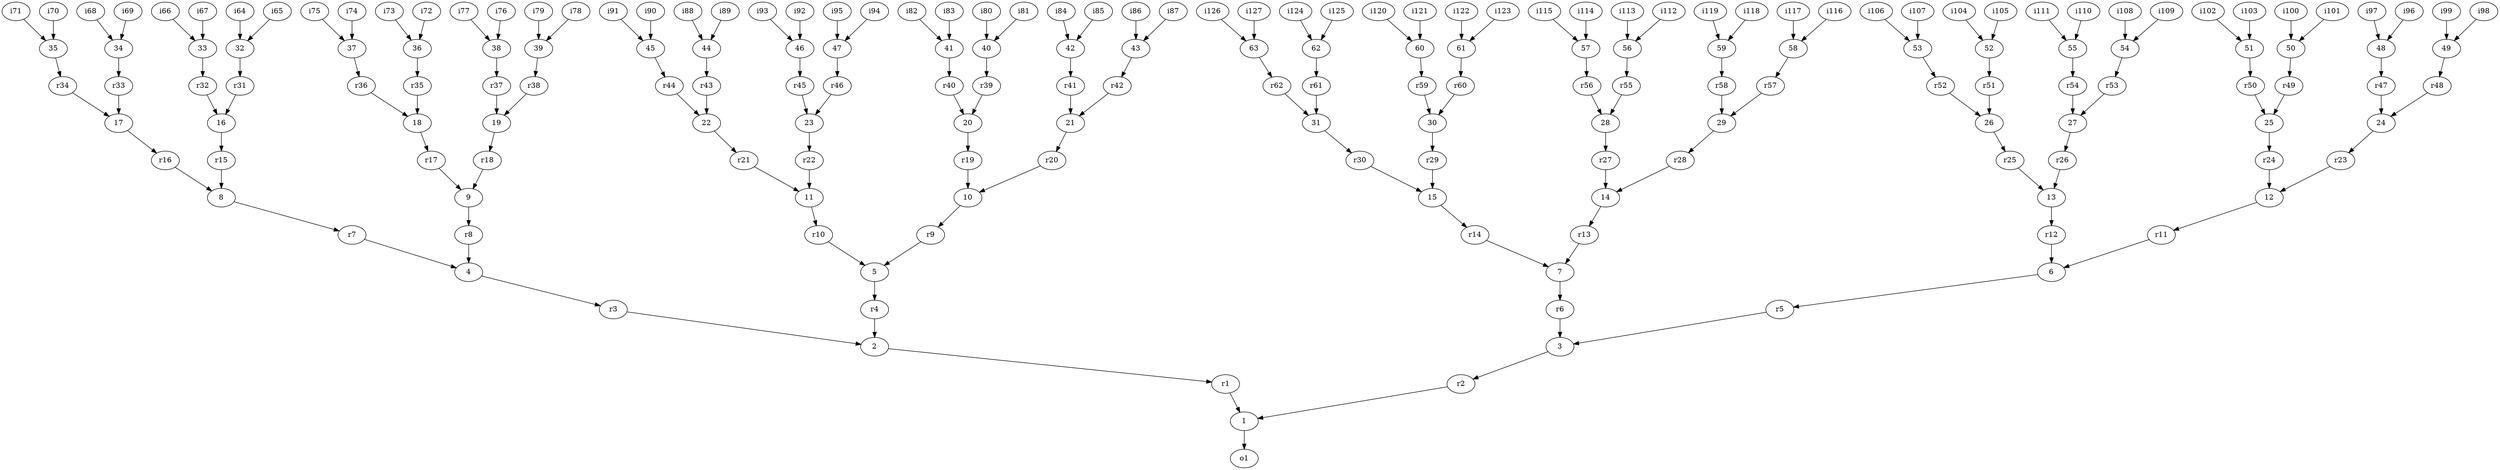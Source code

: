 strict digraph  {
	24 -> r23;
	1 -> o1;
	26 -> r25;
	27 -> r26;
	20 -> r19;
	21 -> r20;
	22 -> r21;
	23 -> r22;
	28 -> r27;
	29 -> r28;
	i88 -> 44;
	i89 -> 44;
	4 -> r3;
	i82 -> 41;
	i83 -> 41;
	i80 -> 40;
	i81 -> 40;
	i86 -> 43;
	i87 -> 43;
	i84 -> 42;
	i85 -> 42;
	r16 -> 8;
	r17 -> 9;
	r14 -> 7;
	r15 -> 8;
	r12 -> 6;
	r13 -> 7;
	r10 -> 5;
	r11 -> 6;
	r18 -> 9;
	r19 -> 10;
	i77 -> 38;
	i76 -> 38;
	i75 -> 37;
	i74 -> 37;
	i73 -> 36;
	i72 -> 36;
	i71 -> 35;
	i70 -> 35;
	i79 -> 39;
	i78 -> 39;
	60 -> r59;
	59 -> r58;
	58 -> r57;
	61 -> r60;
	55 -> r54;
	54 -> r53;
	57 -> r56;
	16 -> r15;
	51 -> r50;
	50 -> r49;
	53 -> r52;
	52 -> r51;
	63 -> r62;
	56 -> r55;
	i64 -> 32;
	i65 -> 32;
	i66 -> 33;
	i67 -> 33;
	i68 -> 34;
	i69 -> 34;
	3 -> r2;
	7 -> r6;
	38 -> r37;
	25 -> r24;
	r4 -> 2;
	r5 -> 3;
	r6 -> 3;
	r7 -> 4;
	r1 -> 1;
	r2 -> 1;
	r3 -> 2;
	33 -> r32;
	32 -> r31;
	31 -> r30;
	30 -> r29;
	r8 -> 4;
	r9 -> 5;
	35 -> r34;
	34 -> r33;
	i120 -> 60;
	i121 -> 60;
	i122 -> 61;
	i123 -> 61;
	i124 -> 62;
	i125 -> 62;
	i126 -> 63;
	i127 -> 63;
	r45 -> 23;
	r44 -> 22;
	r47 -> 24;
	r46 -> 23;
	r41 -> 21;
	r40 -> 20;
	r43 -> 22;
	r42 -> 21;
	r49 -> 25;
	r48 -> 24;
	2 -> r1;
	6 -> r5;
	9 -> r8;
	39 -> r38;
	r58 -> 29;
	r59 -> 30;
	8 -> r7;
	r52 -> 26;
	r53 -> 27;
	r50 -> 25;
	r51 -> 26;
	r56 -> 28;
	r57 -> 29;
	r54 -> 27;
	r55 -> 28;
	11 -> r10;
	10 -> r9;
	13 -> r12;
	12 -> r11;
	15 -> r14;
	14 -> r13;
	17 -> r16;
	r62 -> 31;
	19 -> r18;
	18 -> r17;
	r61 -> 31;
	r60 -> 30;
	i108 -> 54;
	i109 -> 54;
	i106 -> 53;
	i107 -> 53;
	i104 -> 52;
	i105 -> 52;
	i102 -> 51;
	i103 -> 51;
	i100 -> 50;
	i101 -> 50;
	37 -> r36;
	62 -> r61;
	36 -> r35;
	r29 -> 15;
	r28 -> 14;
	r27 -> 14;
	r26 -> 13;
	r25 -> 13;
	r24 -> 12;
	r23 -> 12;
	r22 -> 11;
	r21 -> 11;
	r20 -> 10;
	48 -> r47;
	49 -> r48;
	46 -> r45;
	47 -> r46;
	44 -> r43;
	45 -> r44;
	42 -> r41;
	43 -> r42;
	40 -> r39;
	41 -> r40;
	i119 -> 59;
	i118 -> 59;
	5 -> r4;
	i111 -> 55;
	i110 -> 55;
	i113 -> 56;
	i112 -> 56;
	i115 -> 57;
	i114 -> 57;
	i117 -> 58;
	i116 -> 58;
	r38 -> 19;
	r39 -> 20;
	r34 -> 17;
	r35 -> 18;
	r36 -> 18;
	r37 -> 19;
	r30 -> 15;
	r31 -> 16;
	r32 -> 16;
	r33 -> 17;
	i95 -> 47;
	i94 -> 47;
	i97 -> 48;
	i96 -> 48;
	i91 -> 45;
	i90 -> 45;
	i93 -> 46;
	i92 -> 46;
	i99 -> 49;
	i98 -> 49;
}
